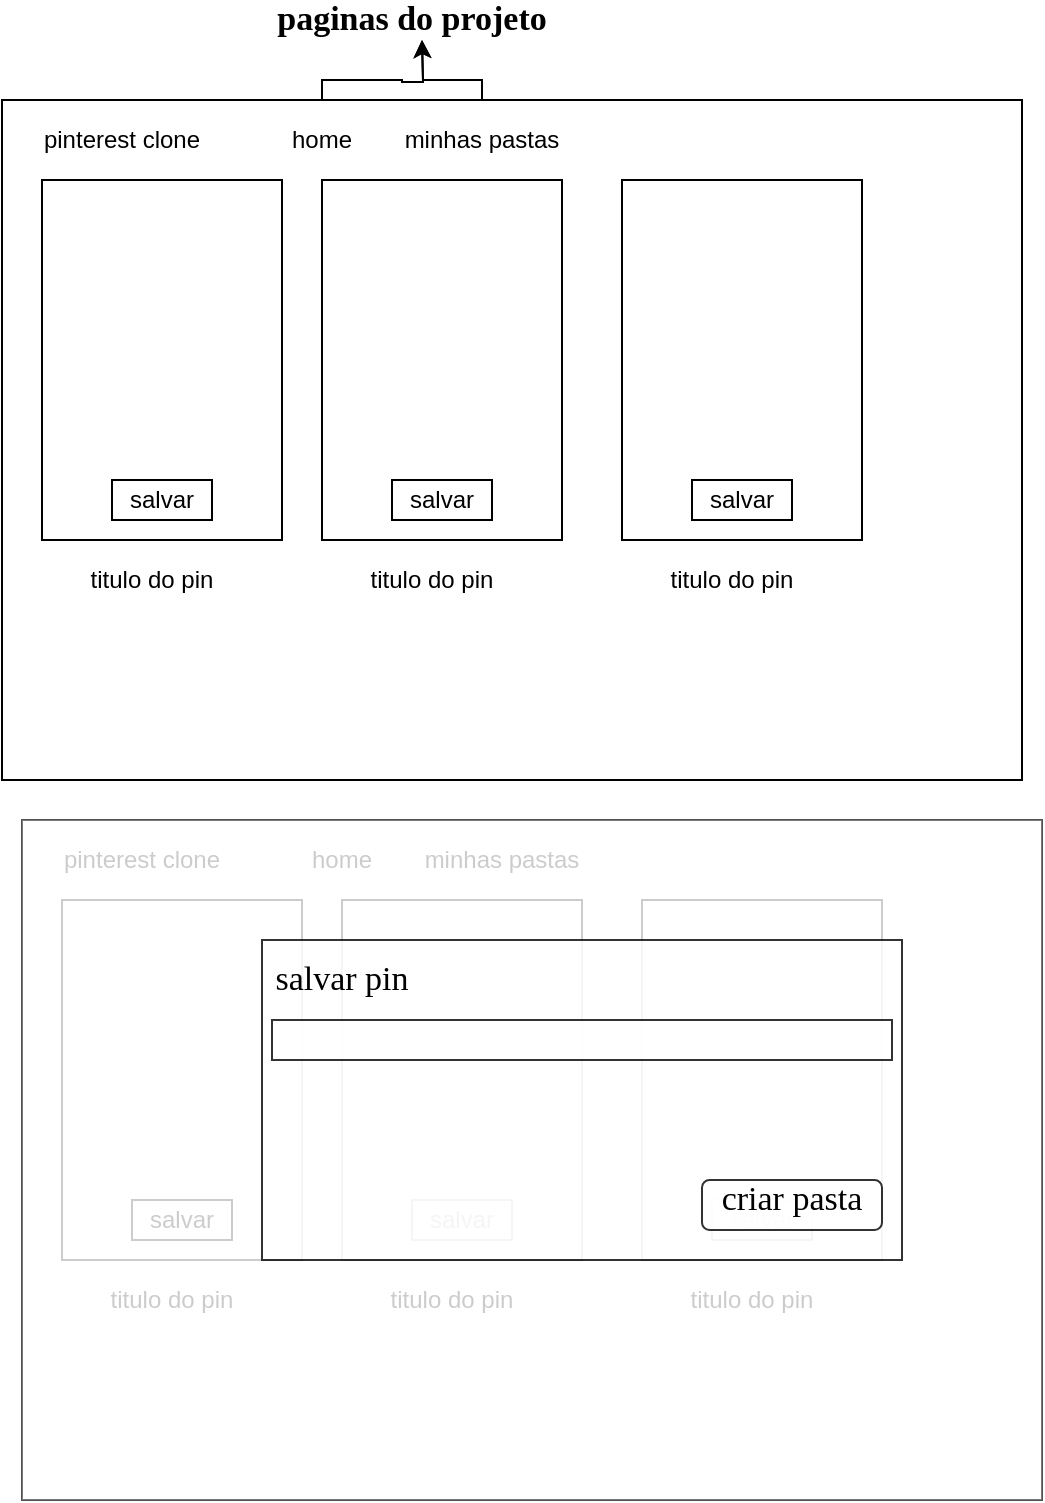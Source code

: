 <mxfile version="12.2.4"><diagram id="5p1wH9pcQAvF4ULafxVa"><mxGraphModel dx="573" dy="363" grid="1" gridSize="10" guides="1" tooltips="1" connect="1" arrows="1" fold="1" page="1" pageScale="1" pageWidth="850" pageHeight="1100" math="0" shadow="0"><root><mxCell id="0"/><mxCell id="1" parent="0"/><mxCell id="22" style="edgeStyle=orthogonalEdgeStyle;rounded=0;orthogonalLoop=1;jettySize=auto;html=1;exitX=0.5;exitY=0;exitDx=0;exitDy=0;" edge="1" parent="1" source="4"><mxGeometry relative="1" as="geometry"><mxPoint x="230" y="30" as="targetPoint"/></mxGeometry></mxCell><mxCell id="23" style="edgeStyle=orthogonalEdgeStyle;rounded=0;orthogonalLoop=1;jettySize=auto;html=1;exitX=0.5;exitY=0;exitDx=0;exitDy=0;" edge="1" parent="1" source="5"><mxGeometry relative="1" as="geometry"><mxPoint x="230" y="30" as="targetPoint"/></mxGeometry></mxCell><mxCell id="24" value="paginas do projeto" style="text;html=1;strokeColor=none;fillColor=none;align=center;verticalAlign=middle;whiteSpace=wrap;rounded=0;fontStyle=1;fontFamily=Times New Roman;fontSize=17;" vertex="1" parent="1"><mxGeometry x="150" y="10" width="150" height="20" as="geometry"/></mxCell><mxCell id="32" value="" style="group" vertex="1" connectable="0" parent="1"><mxGeometry x="20" y="60" width="510" height="340" as="geometry"/></mxCell><mxCell id="2" value="" style="rounded=0;whiteSpace=wrap;html=1;" vertex="1" parent="32"><mxGeometry width="510" height="340" as="geometry"/></mxCell><mxCell id="3" value="pinterest clone" style="text;html=1;strokeColor=none;fillColor=none;align=center;verticalAlign=middle;whiteSpace=wrap;rounded=0;" vertex="1" parent="32"><mxGeometry y="10" width="120" height="20" as="geometry"/></mxCell><mxCell id="4" value="home" style="text;html=1;strokeColor=none;fillColor=none;align=center;verticalAlign=middle;whiteSpace=wrap;rounded=0;" vertex="1" parent="32"><mxGeometry x="140" y="10" width="40" height="20" as="geometry"/></mxCell><mxCell id="5" value="minhas pastas" style="text;html=1;strokeColor=none;fillColor=none;align=center;verticalAlign=middle;whiteSpace=wrap;rounded=0;" vertex="1" parent="32"><mxGeometry x="180" y="10" width="120" height="20" as="geometry"/></mxCell><mxCell id="14" value="" style="group" vertex="1" connectable="0" parent="32"><mxGeometry x="160" y="40" width="120" height="210" as="geometry"/></mxCell><mxCell id="15" value="" style="rounded=0;whiteSpace=wrap;html=1;" vertex="1" parent="14"><mxGeometry width="120" height="180" as="geometry"/></mxCell><mxCell id="16" value="" style="rounded=0;whiteSpace=wrap;html=1;" vertex="1" parent="14"><mxGeometry x="35" y="150" width="50" height="20" as="geometry"/></mxCell><mxCell id="17" value="titulo do pin" style="text;html=1;strokeColor=none;fillColor=none;align=center;verticalAlign=middle;whiteSpace=wrap;rounded=0;" vertex="1" parent="14"><mxGeometry x="10" y="190" width="90" height="20" as="geometry"/></mxCell><mxCell id="30" value="salvar" style="text;html=1;strokeColor=none;fillColor=none;align=center;verticalAlign=middle;whiteSpace=wrap;rounded=0;" vertex="1" parent="14"><mxGeometry x="40" y="150" width="40" height="20" as="geometry"/></mxCell><mxCell id="18" value="" style="group" vertex="1" connectable="0" parent="32"><mxGeometry x="310" y="40" width="120" height="210" as="geometry"/></mxCell><mxCell id="19" value="" style="rounded=0;whiteSpace=wrap;html=1;" vertex="1" parent="18"><mxGeometry width="120" height="180" as="geometry"/></mxCell><mxCell id="20" value="" style="rounded=0;whiteSpace=wrap;html=1;" vertex="1" parent="18"><mxGeometry x="35" y="150" width="50" height="20" as="geometry"/></mxCell><mxCell id="21" value="titulo do pin" style="text;html=1;strokeColor=none;fillColor=none;align=center;verticalAlign=middle;whiteSpace=wrap;rounded=0;" vertex="1" parent="18"><mxGeometry x="10" y="190" width="90" height="20" as="geometry"/></mxCell><mxCell id="31" value="salvar" style="text;html=1;strokeColor=none;fillColor=none;align=center;verticalAlign=middle;whiteSpace=wrap;rounded=0;" vertex="1" parent="18"><mxGeometry x="40" y="150" width="40" height="20" as="geometry"/></mxCell><mxCell id="29" value="" style="group" vertex="1" connectable="0" parent="32"><mxGeometry x="20" y="40" width="120" height="210" as="geometry"/></mxCell><mxCell id="13" value="" style="group" vertex="1" connectable="0" parent="29"><mxGeometry width="120" height="210" as="geometry"/></mxCell><mxCell id="7" value="" style="rounded=0;whiteSpace=wrap;html=1;" vertex="1" parent="13"><mxGeometry width="120" height="180" as="geometry"/></mxCell><mxCell id="10" value="" style="rounded=0;whiteSpace=wrap;html=1;" vertex="1" parent="13"><mxGeometry x="35" y="150" width="50" height="20" as="geometry"/></mxCell><mxCell id="11" value="titulo do pin" style="text;html=1;strokeColor=none;fillColor=none;align=center;verticalAlign=middle;whiteSpace=wrap;rounded=0;" vertex="1" parent="13"><mxGeometry x="10" y="190" width="90" height="20" as="geometry"/></mxCell><mxCell id="12" value="salvar" style="text;html=1;strokeColor=none;fillColor=none;align=center;verticalAlign=middle;whiteSpace=wrap;rounded=0;" vertex="1" parent="13"><mxGeometry x="40" y="150" width="40" height="20" as="geometry"/></mxCell><mxCell id="33" value="" style="group;fillColor=#d5e8d4;strokeColor=#82b366;gradientColor=none;" vertex="1" connectable="0" parent="1"><mxGeometry x="30" y="420" width="510" height="340" as="geometry"/></mxCell><mxCell id="34" value="" style="rounded=0;whiteSpace=wrap;html=1;" vertex="1" parent="33"><mxGeometry width="510" height="340" as="geometry"/></mxCell><mxCell id="35" value="pinterest clone" style="text;html=1;strokeColor=none;fillColor=none;align=center;verticalAlign=middle;whiteSpace=wrap;rounded=0;" vertex="1" parent="33"><mxGeometry y="10" width="120" height="20" as="geometry"/></mxCell><mxCell id="36" value="home" style="text;html=1;strokeColor=none;fillColor=none;align=center;verticalAlign=middle;whiteSpace=wrap;rounded=0;" vertex="1" parent="33"><mxGeometry x="140" y="10" width="40" height="20" as="geometry"/></mxCell><mxCell id="37" value="minhas pastas" style="text;html=1;strokeColor=none;fillColor=none;align=center;verticalAlign=middle;whiteSpace=wrap;rounded=0;" vertex="1" parent="33"><mxGeometry x="180" y="10" width="120" height="20" as="geometry"/></mxCell><mxCell id="38" value="" style="group" vertex="1" connectable="0" parent="33"><mxGeometry x="160" y="40" width="120" height="210" as="geometry"/></mxCell><mxCell id="39" value="" style="rounded=0;whiteSpace=wrap;html=1;" vertex="1" parent="38"><mxGeometry width="120" height="180" as="geometry"/></mxCell><mxCell id="40" value="" style="rounded=0;whiteSpace=wrap;html=1;" vertex="1" parent="38"><mxGeometry x="35" y="150" width="50" height="20" as="geometry"/></mxCell><mxCell id="41" value="titulo do pin" style="text;html=1;strokeColor=none;fillColor=none;align=center;verticalAlign=middle;whiteSpace=wrap;rounded=0;" vertex="1" parent="38"><mxGeometry x="10" y="190" width="90" height="20" as="geometry"/></mxCell><mxCell id="42" value="salvar" style="text;html=1;strokeColor=none;fillColor=none;align=center;verticalAlign=middle;whiteSpace=wrap;rounded=0;" vertex="1" parent="38"><mxGeometry x="40" y="150" width="40" height="20" as="geometry"/></mxCell><mxCell id="43" value="" style="group" vertex="1" connectable="0" parent="33"><mxGeometry x="310" y="40" width="120" height="210" as="geometry"/></mxCell><mxCell id="44" value="" style="rounded=0;whiteSpace=wrap;html=1;" vertex="1" parent="43"><mxGeometry width="120" height="180" as="geometry"/></mxCell><mxCell id="45" value="" style="rounded=0;whiteSpace=wrap;html=1;" vertex="1" parent="43"><mxGeometry x="35" y="150" width="50" height="20" as="geometry"/></mxCell><mxCell id="46" value="titulo do pin" style="text;html=1;strokeColor=none;fillColor=none;align=center;verticalAlign=middle;whiteSpace=wrap;rounded=0;" vertex="1" parent="43"><mxGeometry x="10" y="190" width="90" height="20" as="geometry"/></mxCell><mxCell id="47" value="salvar" style="text;html=1;strokeColor=none;fillColor=none;align=center;verticalAlign=middle;whiteSpace=wrap;rounded=0;" vertex="1" parent="43"><mxGeometry x="40" y="150" width="40" height="20" as="geometry"/></mxCell><mxCell id="48" value="" style="group" vertex="1" connectable="0" parent="33"><mxGeometry x="20" y="40" width="120" height="210" as="geometry"/></mxCell><mxCell id="49" value="" style="group" vertex="1" connectable="0" parent="48"><mxGeometry width="120" height="210" as="geometry"/></mxCell><mxCell id="50" value="" style="rounded=0;whiteSpace=wrap;html=1;" vertex="1" parent="49"><mxGeometry width="120" height="180" as="geometry"/></mxCell><mxCell id="51" value="" style="rounded=0;whiteSpace=wrap;html=1;" vertex="1" parent="49"><mxGeometry x="35" y="150" width="50" height="20" as="geometry"/></mxCell><mxCell id="52" value="titulo do pin" style="text;html=1;strokeColor=none;fillColor=none;align=center;verticalAlign=middle;whiteSpace=wrap;rounded=0;" vertex="1" parent="49"><mxGeometry x="10" y="190" width="90" height="20" as="geometry"/></mxCell><mxCell id="53" value="salvar" style="text;html=1;strokeColor=none;fillColor=none;align=center;verticalAlign=middle;whiteSpace=wrap;rounded=0;" vertex="1" parent="49"><mxGeometry x="40" y="150" width="40" height="20" as="geometry"/></mxCell><mxCell id="54" value="" style="rounded=0;whiteSpace=wrap;html=1;fontFamily=Times New Roman;fontSize=17;fillColor=#ffffff;strokeColor=#666666;fontColor=#333333;opacity=80;" vertex="1" parent="33"><mxGeometry width="510" height="340" as="geometry"/></mxCell><mxCell id="55" value="" style="rounded=0;whiteSpace=wrap;html=1;fillColor=#ffffff;gradientColor=none;fontFamily=Times New Roman;fontSize=17;opacity=80;" vertex="1" parent="33"><mxGeometry x="120" y="60" width="320" height="160" as="geometry"/></mxCell><mxCell id="56" value="salvar pin" style="text;html=1;strokeColor=none;fillColor=none;align=center;verticalAlign=middle;whiteSpace=wrap;rounded=0;fontFamily=Times New Roman;fontSize=17;opacity=80;" vertex="1" parent="33"><mxGeometry x="110" y="70" width="100" height="20" as="geometry"/></mxCell><mxCell id="57" value="" style="rounded=1;whiteSpace=wrap;html=1;fillColor=#ffffff;gradientColor=none;fontFamily=Times New Roman;fontSize=17;opacity=80;" vertex="1" parent="33"><mxGeometry x="340" y="180" width="90" height="25" as="geometry"/></mxCell><mxCell id="58" value="" style="rounded=0;whiteSpace=wrap;html=1;fillColor=#ffffff;gradientColor=none;fontFamily=Times New Roman;fontSize=17;opacity=80;" vertex="1" parent="33"><mxGeometry x="125" y="100" width="310" height="20" as="geometry"/></mxCell><mxCell id="59" value="criar pasta" style="text;html=1;strokeColor=none;fillColor=none;align=center;verticalAlign=middle;whiteSpace=wrap;rounded=0;fontFamily=Times New Roman;fontSize=17;opacity=80;" vertex="1" parent="33"><mxGeometry x="325" y="180" width="120" height="20" as="geometry"/></mxCell></root></mxGraphModel></diagram></mxfile>